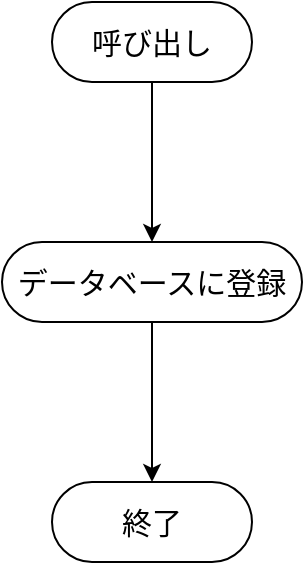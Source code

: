 <mxfile version="22.1.7" type="google">
  <diagram name="ページ1" id="BPGSsqjCwLqJb4cJauAi">
    <mxGraphModel grid="1" page="1" gridSize="10" guides="1" tooltips="1" connect="1" arrows="1" fold="1" pageScale="1" pageWidth="827" pageHeight="1169" math="0" shadow="0">
      <root>
        <mxCell id="0" />
        <mxCell id="1" parent="0" />
        <mxCell id="CFnojVdGH5ikYhW3CH3F-1" style="edgeStyle=orthogonalEdgeStyle;rounded=0;orthogonalLoop=1;jettySize=auto;html=1;exitX=0.5;exitY=1;exitDx=0;exitDy=0;entryX=0.5;entryY=0;entryDx=0;entryDy=0;" edge="1" parent="1" source="CFnojVdGH5ikYhW3CH3F-6" target="CFnojVdGH5ikYhW3CH3F-5">
          <mxGeometry relative="1" as="geometry">
            <mxPoint x="405" y="240" as="targetPoint" />
            <mxPoint x="405" y="160" as="sourcePoint" />
          </mxGeometry>
        </mxCell>
        <mxCell id="CFnojVdGH5ikYhW3CH3F-3" style="edgeStyle=orthogonalEdgeStyle;rounded=0;orthogonalLoop=1;jettySize=auto;html=1;exitX=0.5;exitY=1;exitDx=0;exitDy=0;entryX=0.5;entryY=0;entryDx=0;entryDy=0;" edge="1" parent="1" source="CFnojVdGH5ikYhW3CH3F-5" target="CFnojVdGH5ikYhW3CH3F-7">
          <mxGeometry relative="1" as="geometry">
            <mxPoint x="405" y="360" as="targetPoint" />
          </mxGeometry>
        </mxCell>
        <mxCell id="CFnojVdGH5ikYhW3CH3F-5" value="&lt;font style=&quot;font-size: 15px;&quot;&gt;データベースに登録&lt;/font&gt;" style="rounded=1;whiteSpace=wrap;html=1;arcSize=50;" vertex="1" parent="1">
          <mxGeometry x="330" y="240" width="150" height="40" as="geometry" />
        </mxCell>
        <mxCell id="CFnojVdGH5ikYhW3CH3F-6" value="&lt;font style=&quot;font-size: 15px;&quot;&gt;呼び出し&lt;/font&gt;" style="rounded=1;whiteSpace=wrap;html=1;arcSize=50;" vertex="1" parent="1">
          <mxGeometry x="355" y="120" width="100" height="40" as="geometry" />
        </mxCell>
        <mxCell id="CFnojVdGH5ikYhW3CH3F-7" value="&lt;span style=&quot;font-size: 15px;&quot;&gt;終了&lt;/span&gt;" style="rounded=1;whiteSpace=wrap;html=1;arcSize=50;" vertex="1" parent="1">
          <mxGeometry x="355" y="360" width="100" height="40" as="geometry" />
        </mxCell>
      </root>
    </mxGraphModel>
  </diagram>
</mxfile>
